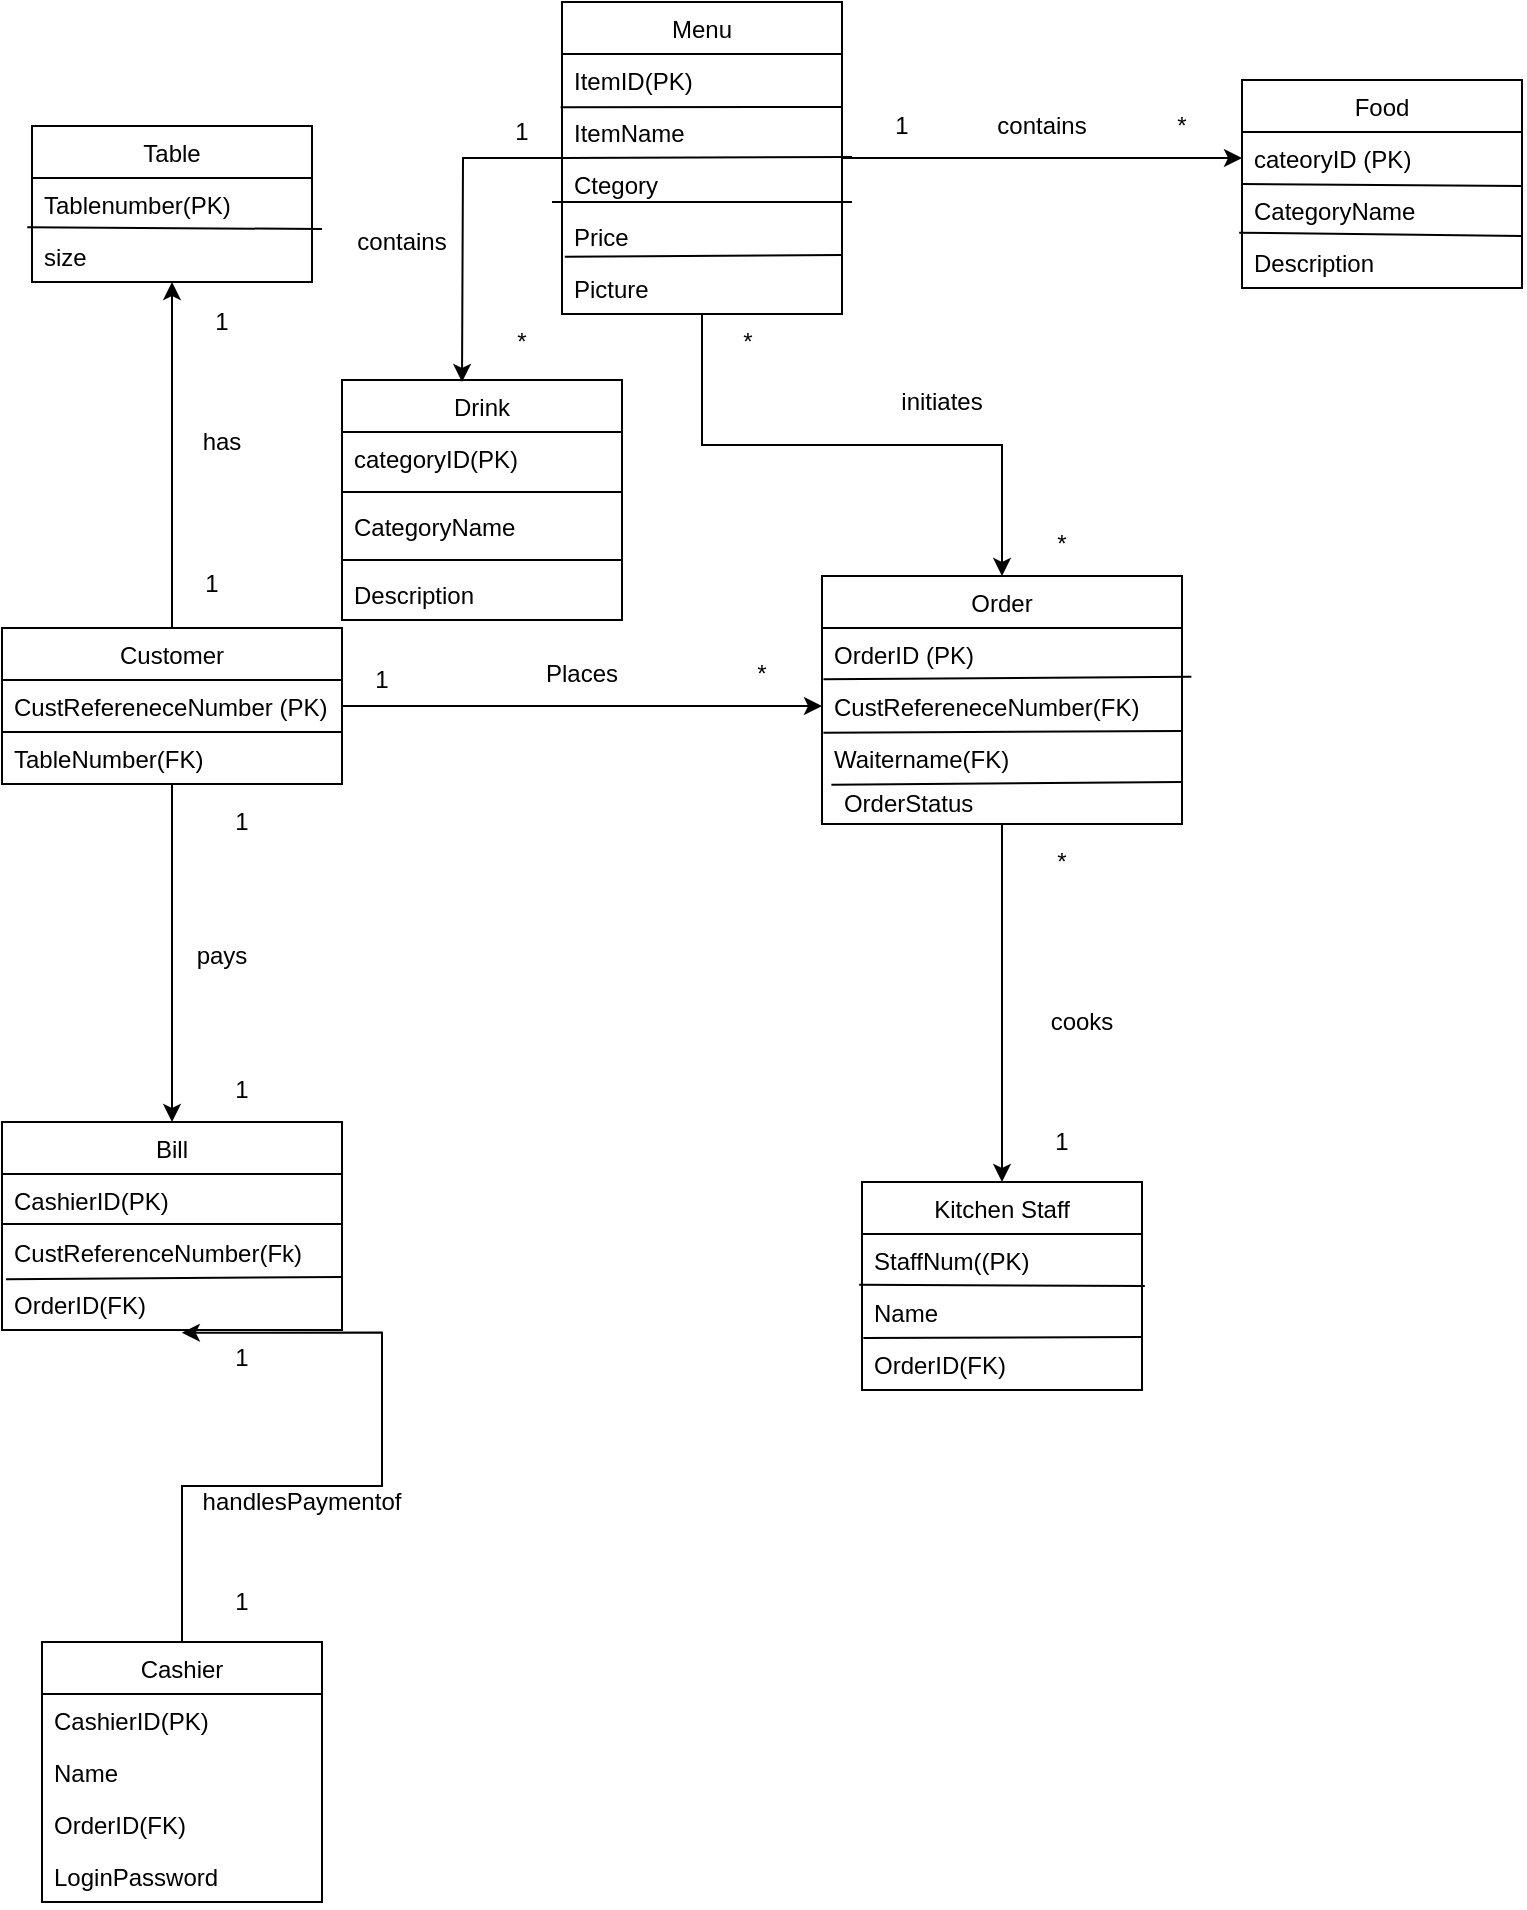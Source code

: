 <mxfile version="12.1.0" type="google" pages="1"><diagram id="NK01QFBBCVPvXUIxCxsr" name="Page-1"><mxGraphModel dx="768" dy="455" grid="1" gridSize="10" guides="1" tooltips="1" connect="1" arrows="1" fold="1" page="1" pageScale="1" pageWidth="827" pageHeight="1169" math="0" shadow="0"><root><mxCell id="0"/><mxCell id="1" parent="0"/><mxCell id="E0VzSDVIMhu4zHtl-rp5-51" style="edgeStyle=orthogonalEdgeStyle;rounded=0;orthogonalLoop=1;jettySize=auto;html=1;" edge="1" parent="1" source="E0VzSDVIMhu4zHtl-rp5-1"><mxGeometry relative="1" as="geometry"><mxPoint x="125" y="190" as="targetPoint"/></mxGeometry></mxCell><mxCell id="E0VzSDVIMhu4zHtl-rp5-53" style="edgeStyle=orthogonalEdgeStyle;rounded=0;orthogonalLoop=1;jettySize=auto;html=1;" edge="1" parent="1" source="E0VzSDVIMhu4zHtl-rp5-1" target="E0VzSDVIMhu4zHtl-rp5-42"><mxGeometry relative="1" as="geometry"/></mxCell><mxCell id="E0VzSDVIMhu4zHtl-rp5-1" value="Customer" style="swimlane;fontStyle=0;childLayout=stackLayout;horizontal=1;startSize=26;fillColor=none;horizontalStack=0;resizeParent=1;resizeParentMax=0;resizeLast=0;collapsible=1;marginBottom=0;" vertex="1" parent="1"><mxGeometry x="40" y="363" width="170" height="78" as="geometry"/></mxCell><mxCell id="E0VzSDVIMhu4zHtl-rp5-2" value="CustRefereneceNumber (PK)" style="text;strokeColor=none;fillColor=none;align=left;verticalAlign=top;spacingLeft=4;spacingRight=4;overflow=hidden;rotatable=0;points=[[0,0.5],[1,0.5]];portConstraint=eastwest;" vertex="1" parent="E0VzSDVIMhu4zHtl-rp5-1"><mxGeometry y="26" width="170" height="26" as="geometry"/></mxCell><mxCell id="E0VzSDVIMhu4zHtl-rp5-67" value="" style="endArrow=none;html=1;" edge="1" parent="E0VzSDVIMhu4zHtl-rp5-1"><mxGeometry width="50" height="50" relative="1" as="geometry"><mxPoint y="52" as="sourcePoint"/><mxPoint x="170" y="52" as="targetPoint"/></mxGeometry></mxCell><mxCell id="E0VzSDVIMhu4zHtl-rp5-3" value="TableNumber(FK)" style="text;strokeColor=none;fillColor=none;align=left;verticalAlign=top;spacingLeft=4;spacingRight=4;overflow=hidden;rotatable=0;points=[[0,0.5],[1,0.5]];portConstraint=eastwest;" vertex="1" parent="E0VzSDVIMhu4zHtl-rp5-1"><mxGeometry y="52" width="170" height="26" as="geometry"/></mxCell><mxCell id="E0VzSDVIMhu4zHtl-rp5-32" style="edgeStyle=orthogonalEdgeStyle;rounded=0;orthogonalLoop=1;jettySize=auto;html=1;" edge="1" parent="1" source="E0VzSDVIMhu4zHtl-rp5-5" target="E0VzSDVIMhu4zHtl-rp5-10"><mxGeometry relative="1" as="geometry"/></mxCell><mxCell id="E0VzSDVIMhu4zHtl-rp5-5" value="Order" style="swimlane;fontStyle=0;childLayout=stackLayout;horizontal=1;startSize=26;fillColor=none;horizontalStack=0;resizeParent=1;resizeParentMax=0;resizeLast=0;collapsible=1;marginBottom=0;" vertex="1" parent="1"><mxGeometry x="450" y="337" width="180" height="124" as="geometry"/></mxCell><mxCell id="E0VzSDVIMhu4zHtl-rp5-6" value="OrderID (PK)" style="text;strokeColor=none;fillColor=none;align=left;verticalAlign=top;spacingLeft=4;spacingRight=4;overflow=hidden;rotatable=0;points=[[0,0.5],[1,0.5]];portConstraint=eastwest;" vertex="1" parent="E0VzSDVIMhu4zHtl-rp5-5"><mxGeometry y="26" width="180" height="26" as="geometry"/></mxCell><mxCell id="E0VzSDVIMhu4zHtl-rp5-61" value="" style="endArrow=none;html=1;exitX=0.004;exitY=-0.013;exitDx=0;exitDy=0;exitPerimeter=0;entryX=1.026;entryY=-0.064;entryDx=0;entryDy=0;entryPerimeter=0;" edge="1" parent="E0VzSDVIMhu4zHtl-rp5-5" source="E0VzSDVIMhu4zHtl-rp5-7" target="E0VzSDVIMhu4zHtl-rp5-7"><mxGeometry width="50" height="50" relative="1" as="geometry"><mxPoint x="20" y="48" as="sourcePoint"/><mxPoint x="180" y="48" as="targetPoint"/></mxGeometry></mxCell><mxCell id="E0VzSDVIMhu4zHtl-rp5-7" value="CustRefereneceNumber(FK)" style="text;strokeColor=none;fillColor=none;align=left;verticalAlign=top;spacingLeft=4;spacingRight=4;overflow=hidden;rotatable=0;points=[[0,0.5],[1,0.5]];portConstraint=eastwest;" vertex="1" parent="E0VzSDVIMhu4zHtl-rp5-5"><mxGeometry y="52" width="180" height="26" as="geometry"/></mxCell><mxCell id="E0VzSDVIMhu4zHtl-rp5-62" value="" style="endArrow=none;html=1;exitX=0.004;exitY=1.013;exitDx=0;exitDy=0;exitPerimeter=0;" edge="1" parent="E0VzSDVIMhu4zHtl-rp5-5" source="E0VzSDVIMhu4zHtl-rp5-7"><mxGeometry width="50" height="50" relative="1" as="geometry"><mxPoint x="30" y="77.5" as="sourcePoint"/><mxPoint x="180" y="77.5" as="targetPoint"/></mxGeometry></mxCell><mxCell id="E0VzSDVIMhu4zHtl-rp5-8" value="Waitername(FK)" style="text;strokeColor=none;fillColor=none;align=left;verticalAlign=top;spacingLeft=4;spacingRight=4;overflow=hidden;rotatable=0;points=[[0,0.5],[1,0.5]];portConstraint=eastwest;" vertex="1" parent="E0VzSDVIMhu4zHtl-rp5-5"><mxGeometry y="78" width="180" height="26" as="geometry"/></mxCell><mxCell id="E0VzSDVIMhu4zHtl-rp5-63" value="" style="endArrow=none;html=1;exitX=0.026;exitY=1.013;exitDx=0;exitDy=0;exitPerimeter=0;" edge="1" parent="E0VzSDVIMhu4zHtl-rp5-5" source="E0VzSDVIMhu4zHtl-rp5-8"><mxGeometry width="50" height="50" relative="1" as="geometry"><mxPoint x="10" y="123" as="sourcePoint"/><mxPoint x="180" y="103" as="targetPoint"/></mxGeometry></mxCell><mxCell id="E0VzSDVIMhu4zHtl-rp5-9" value="OrderStatus&amp;nbsp; &amp;nbsp; &amp;nbsp; &amp;nbsp; &amp;nbsp; &amp;nbsp; &amp;nbsp; &amp;nbsp; &amp;nbsp; &amp;nbsp; &amp;nbsp; &amp;nbsp; &amp;nbsp; &amp;nbsp;&amp;nbsp;" style="text;html=1;strokeColor=none;fillColor=none;align=center;verticalAlign=middle;whiteSpace=wrap;rounded=0;" vertex="1" parent="E0VzSDVIMhu4zHtl-rp5-5"><mxGeometry y="104" width="180" height="20" as="geometry"/></mxCell><mxCell id="E0VzSDVIMhu4zHtl-rp5-10" value="Kitchen Staff" style="swimlane;fontStyle=0;childLayout=stackLayout;horizontal=1;startSize=26;fillColor=none;horizontalStack=0;resizeParent=1;resizeParentMax=0;resizeLast=0;collapsible=1;marginBottom=0;" vertex="1" parent="1"><mxGeometry x="470" y="640" width="140" height="104" as="geometry"/></mxCell><mxCell id="E0VzSDVIMhu4zHtl-rp5-11" value="StaffNum((PK)" style="text;strokeColor=none;fillColor=none;align=left;verticalAlign=top;spacingLeft=4;spacingRight=4;overflow=hidden;rotatable=0;points=[[0,0.5],[1,0.5]];portConstraint=eastwest;" vertex="1" parent="E0VzSDVIMhu4zHtl-rp5-10"><mxGeometry y="26" width="140" height="26" as="geometry"/></mxCell><mxCell id="E0VzSDVIMhu4zHtl-rp5-59" value="" style="endArrow=none;html=1;exitX=-0.01;exitY=0.974;exitDx=0;exitDy=0;exitPerimeter=0;entryX=1.01;entryY=1;entryDx=0;entryDy=0;entryPerimeter=0;" edge="1" parent="E0VzSDVIMhu4zHtl-rp5-10" source="E0VzSDVIMhu4zHtl-rp5-11" target="E0VzSDVIMhu4zHtl-rp5-11"><mxGeometry width="50" height="50" relative="1" as="geometry"><mxPoint x="-20" y="58" as="sourcePoint"/><mxPoint x="135" y="50" as="targetPoint"/></mxGeometry></mxCell><mxCell id="E0VzSDVIMhu4zHtl-rp5-12" value="Name" style="text;strokeColor=none;fillColor=none;align=left;verticalAlign=top;spacingLeft=4;spacingRight=4;overflow=hidden;rotatable=0;points=[[0,0.5],[1,0.5]];portConstraint=eastwest;" vertex="1" parent="E0VzSDVIMhu4zHtl-rp5-10"><mxGeometry y="52" width="140" height="26" as="geometry"/></mxCell><mxCell id="E0VzSDVIMhu4zHtl-rp5-60" value="" style="endArrow=none;html=1;exitX=0.005;exitY=1;exitDx=0;exitDy=0;exitPerimeter=0;" edge="1" parent="E0VzSDVIMhu4zHtl-rp5-10" source="E0VzSDVIMhu4zHtl-rp5-12"><mxGeometry width="50" height="50" relative="1" as="geometry"><mxPoint x="27" y="77.5" as="sourcePoint"/><mxPoint x="140" y="77.5" as="targetPoint"/></mxGeometry></mxCell><mxCell id="E0VzSDVIMhu4zHtl-rp5-13" value="OrderID(FK)" style="text;strokeColor=none;fillColor=none;align=left;verticalAlign=top;spacingLeft=4;spacingRight=4;overflow=hidden;rotatable=0;points=[[0,0.5],[1,0.5]];portConstraint=eastwest;" vertex="1" parent="E0VzSDVIMhu4zHtl-rp5-10"><mxGeometry y="78" width="140" height="26" as="geometry"/></mxCell><mxCell id="E0VzSDVIMhu4zHtl-rp5-24" style="edgeStyle=orthogonalEdgeStyle;rounded=0;orthogonalLoop=1;jettySize=auto;html=1;entryX=0;entryY=0.5;entryDx=0;entryDy=0;" edge="1" parent="1" source="E0VzSDVIMhu4zHtl-rp5-14" target="E0VzSDVIMhu4zHtl-rp5-21"><mxGeometry relative="1" as="geometry"/></mxCell><mxCell id="E0VzSDVIMhu4zHtl-rp5-28" style="edgeStyle=orthogonalEdgeStyle;rounded=0;orthogonalLoop=1;jettySize=auto;html=1;entryX=0.5;entryY=0;entryDx=0;entryDy=0;" edge="1" parent="1" source="E0VzSDVIMhu4zHtl-rp5-14" target="E0VzSDVIMhu4zHtl-rp5-5"><mxGeometry relative="1" as="geometry"/></mxCell><mxCell id="E0VzSDVIMhu4zHtl-rp5-96" style="edgeStyle=orthogonalEdgeStyle;rounded=0;orthogonalLoop=1;jettySize=auto;html=1;" edge="1" parent="1" source="E0VzSDVIMhu4zHtl-rp5-14"><mxGeometry relative="1" as="geometry"><mxPoint x="270" y="240" as="targetPoint"/></mxGeometry></mxCell><mxCell id="E0VzSDVIMhu4zHtl-rp5-14" value="Menu" style="swimlane;fontStyle=0;childLayout=stackLayout;horizontal=1;startSize=26;fillColor=none;horizontalStack=0;resizeParent=1;resizeParentMax=0;resizeLast=0;collapsible=1;marginBottom=0;" vertex="1" parent="1"><mxGeometry x="320" y="50" width="140" height="156" as="geometry"/></mxCell><mxCell id="E0VzSDVIMhu4zHtl-rp5-15" value="ItemID(PK)" style="text;strokeColor=none;fillColor=none;align=left;verticalAlign=top;spacingLeft=4;spacingRight=4;overflow=hidden;rotatable=0;points=[[0,0.5],[1,0.5]];portConstraint=eastwest;" vertex="1" parent="E0VzSDVIMhu4zHtl-rp5-14"><mxGeometry y="26" width="140" height="26" as="geometry"/></mxCell><mxCell id="E0VzSDVIMhu4zHtl-rp5-69" value="" style="endArrow=none;html=1;exitX=-0.005;exitY=0.026;exitDx=0;exitDy=0;exitPerimeter=0;" edge="1" parent="E0VzSDVIMhu4zHtl-rp5-14" source="E0VzSDVIMhu4zHtl-rp5-16"><mxGeometry width="50" height="50" relative="1" as="geometry"><mxPoint x="-20" y="52" as="sourcePoint"/><mxPoint x="140" y="52.5" as="targetPoint"/></mxGeometry></mxCell><mxCell id="E0VzSDVIMhu4zHtl-rp5-16" value="ItemName" style="text;strokeColor=none;fillColor=none;align=left;verticalAlign=top;spacingLeft=4;spacingRight=4;overflow=hidden;rotatable=0;points=[[0,0.5],[1,0.5]];portConstraint=eastwest;" vertex="1" parent="E0VzSDVIMhu4zHtl-rp5-14"><mxGeometry y="52" width="140" height="26" as="geometry"/></mxCell><mxCell id="E0VzSDVIMhu4zHtl-rp5-70" value="" style="endArrow=none;html=1;" edge="1" parent="E0VzSDVIMhu4zHtl-rp5-14"><mxGeometry width="50" height="50" relative="1" as="geometry"><mxPoint y="78" as="sourcePoint"/><mxPoint x="145" y="77.5" as="targetPoint"/></mxGeometry></mxCell><mxCell id="E0VzSDVIMhu4zHtl-rp5-17" value="Ctegory" style="text;strokeColor=none;fillColor=none;align=left;verticalAlign=top;spacingLeft=4;spacingRight=4;overflow=hidden;rotatable=0;points=[[0,0.5],[1,0.5]];portConstraint=eastwest;" vertex="1" parent="E0VzSDVIMhu4zHtl-rp5-14"><mxGeometry y="78" width="140" height="26" as="geometry"/></mxCell><mxCell id="E0VzSDVIMhu4zHtl-rp5-71" value="" style="endArrow=none;html=1;" edge="1" parent="E0VzSDVIMhu4zHtl-rp5-14"><mxGeometry width="50" height="50" relative="1" as="geometry"><mxPoint x="-5" y="100" as="sourcePoint"/><mxPoint x="145" y="100" as="targetPoint"/></mxGeometry></mxCell><mxCell id="E0VzSDVIMhu4zHtl-rp5-18" value="Price" style="text;strokeColor=none;fillColor=none;align=left;verticalAlign=top;spacingLeft=4;spacingRight=4;overflow=hidden;rotatable=0;points=[[0,0.5],[1,0.5]];portConstraint=eastwest;" vertex="1" parent="E0VzSDVIMhu4zHtl-rp5-14"><mxGeometry y="104" width="140" height="26" as="geometry"/></mxCell><mxCell id="E0VzSDVIMhu4zHtl-rp5-72" value="" style="endArrow=none;html=1;exitX=0.01;exitY=0.897;exitDx=0;exitDy=0;exitPerimeter=0;" edge="1" parent="E0VzSDVIMhu4zHtl-rp5-14" source="E0VzSDVIMhu4zHtl-rp5-18"><mxGeometry width="50" height="50" relative="1" as="geometry"><mxPoint x="-60" y="126.5" as="sourcePoint"/><mxPoint x="140" y="126.5" as="targetPoint"/></mxGeometry></mxCell><mxCell id="E0VzSDVIMhu4zHtl-rp5-19" value="Picture" style="text;strokeColor=none;fillColor=none;align=left;verticalAlign=top;spacingLeft=4;spacingRight=4;overflow=hidden;rotatable=0;points=[[0,0.5],[1,0.5]];portConstraint=eastwest;" vertex="1" parent="E0VzSDVIMhu4zHtl-rp5-14"><mxGeometry y="130" width="140" height="26" as="geometry"/></mxCell><mxCell id="E0VzSDVIMhu4zHtl-rp5-20" value="Food" style="swimlane;fontStyle=0;childLayout=stackLayout;horizontal=1;startSize=26;fillColor=none;horizontalStack=0;resizeParent=1;resizeParentMax=0;resizeLast=0;collapsible=1;marginBottom=0;" vertex="1" parent="1"><mxGeometry x="660" y="89" width="140" height="104" as="geometry"/></mxCell><mxCell id="E0VzSDVIMhu4zHtl-rp5-21" value="cateoryID (PK)" style="text;strokeColor=none;fillColor=none;align=left;verticalAlign=top;spacingLeft=4;spacingRight=4;overflow=hidden;rotatable=0;points=[[0,0.5],[1,0.5]];portConstraint=eastwest;" vertex="1" parent="E0VzSDVIMhu4zHtl-rp5-20"><mxGeometry y="26" width="140" height="26" as="geometry"/></mxCell><mxCell id="E0VzSDVIMhu4zHtl-rp5-73" value="" style="endArrow=none;html=1;" edge="1" parent="E0VzSDVIMhu4zHtl-rp5-20"><mxGeometry width="50" height="50" relative="1" as="geometry"><mxPoint y="52" as="sourcePoint"/><mxPoint x="140" y="53" as="targetPoint"/></mxGeometry></mxCell><mxCell id="E0VzSDVIMhu4zHtl-rp5-22" value="CategoryName" style="text;strokeColor=none;fillColor=none;align=left;verticalAlign=top;spacingLeft=4;spacingRight=4;overflow=hidden;rotatable=0;points=[[0,0.5],[1,0.5]];portConstraint=eastwest;" vertex="1" parent="E0VzSDVIMhu4zHtl-rp5-20"><mxGeometry y="52" width="140" height="26" as="geometry"/></mxCell><mxCell id="E0VzSDVIMhu4zHtl-rp5-75" value="" style="endArrow=none;html=1;exitX=-0.01;exitY=-0.064;exitDx=0;exitDy=0;exitPerimeter=0;" edge="1" parent="E0VzSDVIMhu4zHtl-rp5-20" source="E0VzSDVIMhu4zHtl-rp5-23"><mxGeometry width="50" height="50" relative="1" as="geometry"><mxPoint x="-30" y="78" as="sourcePoint"/><mxPoint x="140" y="78" as="targetPoint"/></mxGeometry></mxCell><mxCell id="E0VzSDVIMhu4zHtl-rp5-23" value="Description" style="text;strokeColor=none;fillColor=none;align=left;verticalAlign=top;spacingLeft=4;spacingRight=4;overflow=hidden;rotatable=0;points=[[0,0.5],[1,0.5]];portConstraint=eastwest;" vertex="1" parent="E0VzSDVIMhu4zHtl-rp5-20"><mxGeometry y="78" width="140" height="26" as="geometry"/></mxCell><mxCell id="E0VzSDVIMhu4zHtl-rp5-25" value="contains" style="text;html=1;strokeColor=none;fillColor=none;align=center;verticalAlign=middle;whiteSpace=wrap;rounded=0;" vertex="1" parent="1"><mxGeometry x="540" y="102" width="40" height="20" as="geometry"/></mxCell><mxCell id="E0VzSDVIMhu4zHtl-rp5-26" value="1" style="text;html=1;strokeColor=none;fillColor=none;align=center;verticalAlign=middle;whiteSpace=wrap;rounded=0;" vertex="1" parent="1"><mxGeometry x="470" y="102" width="40" height="20" as="geometry"/></mxCell><mxCell id="E0VzSDVIMhu4zHtl-rp5-27" value="*" style="text;html=1;strokeColor=none;fillColor=none;align=center;verticalAlign=middle;whiteSpace=wrap;rounded=0;" vertex="1" parent="1"><mxGeometry x="610" y="102" width="40" height="20" as="geometry"/></mxCell><mxCell id="E0VzSDVIMhu4zHtl-rp5-29" value="initiates" style="text;html=1;strokeColor=none;fillColor=none;align=center;verticalAlign=middle;whiteSpace=wrap;rounded=0;" vertex="1" parent="1"><mxGeometry x="490" y="240" width="40" height="20" as="geometry"/></mxCell><mxCell id="E0VzSDVIMhu4zHtl-rp5-30" value="*" style="text;html=1;strokeColor=none;fillColor=none;align=center;verticalAlign=middle;whiteSpace=wrap;rounded=0;" vertex="1" parent="1"><mxGeometry x="393" y="210" width="40" height="20" as="geometry"/></mxCell><mxCell id="E0VzSDVIMhu4zHtl-rp5-31" value="*" style="text;html=1;strokeColor=none;fillColor=none;align=center;verticalAlign=middle;whiteSpace=wrap;rounded=0;" vertex="1" parent="1"><mxGeometry x="550" y="311" width="40" height="20" as="geometry"/></mxCell><mxCell id="E0VzSDVIMhu4zHtl-rp5-33" value="*" style="text;html=1;strokeColor=none;fillColor=none;align=center;verticalAlign=middle;whiteSpace=wrap;rounded=0;" vertex="1" parent="1"><mxGeometry x="550" y="470" width="40" height="20" as="geometry"/></mxCell><mxCell id="E0VzSDVIMhu4zHtl-rp5-34" value="1" style="text;html=1;strokeColor=none;fillColor=none;align=center;verticalAlign=middle;whiteSpace=wrap;rounded=0;" vertex="1" parent="1"><mxGeometry x="550" y="610" width="40" height="20" as="geometry"/></mxCell><mxCell id="E0VzSDVIMhu4zHtl-rp5-35" value="cooks" style="text;html=1;strokeColor=none;fillColor=none;align=center;verticalAlign=middle;whiteSpace=wrap;rounded=0;" vertex="1" parent="1"><mxGeometry x="560" y="550" width="40" height="20" as="geometry"/></mxCell><mxCell id="E0VzSDVIMhu4zHtl-rp5-38" style="edgeStyle=orthogonalEdgeStyle;rounded=0;orthogonalLoop=1;jettySize=auto;html=1;" edge="1" parent="1" source="E0VzSDVIMhu4zHtl-rp5-2" target="E0VzSDVIMhu4zHtl-rp5-7"><mxGeometry relative="1" as="geometry"/></mxCell><mxCell id="E0VzSDVIMhu4zHtl-rp5-39" value="*" style="text;html=1;strokeColor=none;fillColor=none;align=center;verticalAlign=middle;whiteSpace=wrap;rounded=0;" vertex="1" parent="1"><mxGeometry x="400" y="376" width="40" height="20" as="geometry"/></mxCell><mxCell id="E0VzSDVIMhu4zHtl-rp5-40" value="Places" style="text;html=1;strokeColor=none;fillColor=none;align=center;verticalAlign=middle;whiteSpace=wrap;rounded=0;" vertex="1" parent="1"><mxGeometry x="310" y="376" width="40" height="20" as="geometry"/></mxCell><mxCell id="E0VzSDVIMhu4zHtl-rp5-41" value="1" style="text;html=1;strokeColor=none;fillColor=none;align=center;verticalAlign=middle;whiteSpace=wrap;rounded=0;" vertex="1" parent="1"><mxGeometry x="210" y="379" width="40" height="20" as="geometry"/></mxCell><mxCell id="E0VzSDVIMhu4zHtl-rp5-42" value="Bill" style="swimlane;fontStyle=0;childLayout=stackLayout;horizontal=1;startSize=26;fillColor=none;horizontalStack=0;resizeParent=1;resizeParentMax=0;resizeLast=0;collapsible=1;marginBottom=0;" vertex="1" parent="1"><mxGeometry x="40" y="610" width="170" height="104" as="geometry"/></mxCell><mxCell id="E0VzSDVIMhu4zHtl-rp5-43" value="CashierID(PK)" style="text;strokeColor=none;fillColor=none;align=left;verticalAlign=top;spacingLeft=4;spacingRight=4;overflow=hidden;rotatable=0;points=[[0,0.5],[1,0.5]];portConstraint=eastwest;" vertex="1" parent="E0VzSDVIMhu4zHtl-rp5-42"><mxGeometry y="26" width="170" height="26" as="geometry"/></mxCell><mxCell id="E0VzSDVIMhu4zHtl-rp5-64" value="" style="endArrow=none;html=1;" edge="1" parent="E0VzSDVIMhu4zHtl-rp5-42"><mxGeometry width="50" height="50" relative="1" as="geometry"><mxPoint y="51" as="sourcePoint"/><mxPoint x="170" y="51" as="targetPoint"/></mxGeometry></mxCell><mxCell id="E0VzSDVIMhu4zHtl-rp5-44" value="CustReferenceNumber(Fk)" style="text;strokeColor=none;fillColor=none;align=left;verticalAlign=top;spacingLeft=4;spacingRight=4;overflow=hidden;rotatable=0;points=[[0,0.5],[1,0.5]];portConstraint=eastwest;" vertex="1" parent="E0VzSDVIMhu4zHtl-rp5-42"><mxGeometry y="52" width="170" height="26" as="geometry"/></mxCell><mxCell id="E0VzSDVIMhu4zHtl-rp5-66" value="" style="endArrow=none;html=1;exitX=0.012;exitY=1.026;exitDx=0;exitDy=0;exitPerimeter=0;" edge="1" parent="E0VzSDVIMhu4zHtl-rp5-42" source="E0VzSDVIMhu4zHtl-rp5-44"><mxGeometry width="50" height="50" relative="1" as="geometry"><mxPoint x="20" y="77.5" as="sourcePoint"/><mxPoint x="170" y="77.5" as="targetPoint"/></mxGeometry></mxCell><mxCell id="E0VzSDVIMhu4zHtl-rp5-45" value="OrderID(FK)" style="text;strokeColor=none;fillColor=none;align=left;verticalAlign=top;spacingLeft=4;spacingRight=4;overflow=hidden;rotatable=0;points=[[0,0.5],[1,0.5]];portConstraint=eastwest;" vertex="1" parent="E0VzSDVIMhu4zHtl-rp5-42"><mxGeometry y="78" width="170" height="26" as="geometry"/></mxCell><mxCell id="E0VzSDVIMhu4zHtl-rp5-46" value="Table" style="swimlane;fontStyle=0;childLayout=stackLayout;horizontal=1;startSize=26;fillColor=none;horizontalStack=0;resizeParent=1;resizeParentMax=0;resizeLast=0;collapsible=1;marginBottom=0;" vertex="1" parent="1"><mxGeometry x="55" y="112" width="140" height="78" as="geometry"/></mxCell><mxCell id="E0VzSDVIMhu4zHtl-rp5-47" value="Tablenumber(PK)" style="text;strokeColor=none;fillColor=none;align=left;verticalAlign=top;spacingLeft=4;spacingRight=4;overflow=hidden;rotatable=0;points=[[0,0.5],[1,0.5]];portConstraint=eastwest;" vertex="1" parent="E0VzSDVIMhu4zHtl-rp5-46"><mxGeometry y="26" width="140" height="26" as="geometry"/></mxCell><mxCell id="E0VzSDVIMhu4zHtl-rp5-68" value="" style="endArrow=none;html=1;exitX=-0.017;exitY=-0.051;exitDx=0;exitDy=0;exitPerimeter=0;" edge="1" parent="E0VzSDVIMhu4zHtl-rp5-46" source="E0VzSDVIMhu4zHtl-rp5-48"><mxGeometry width="50" height="50" relative="1" as="geometry"><mxPoint x="-25" y="51.5" as="sourcePoint"/><mxPoint x="145" y="51.5" as="targetPoint"/></mxGeometry></mxCell><mxCell id="E0VzSDVIMhu4zHtl-rp5-48" value="size" style="text;strokeColor=none;fillColor=none;align=left;verticalAlign=top;spacingLeft=4;spacingRight=4;overflow=hidden;rotatable=0;points=[[0,0.5],[1,0.5]];portConstraint=eastwest;" vertex="1" parent="E0VzSDVIMhu4zHtl-rp5-46"><mxGeometry y="52" width="140" height="26" as="geometry"/></mxCell><mxCell id="E0VzSDVIMhu4zHtl-rp5-54" value="1" style="text;html=1;strokeColor=none;fillColor=none;align=center;verticalAlign=middle;whiteSpace=wrap;rounded=0;" vertex="1" parent="1"><mxGeometry x="140" y="450" width="40" height="20" as="geometry"/></mxCell><mxCell id="E0VzSDVIMhu4zHtl-rp5-55" value="1" style="text;html=1;strokeColor=none;fillColor=none;align=center;verticalAlign=middle;whiteSpace=wrap;rounded=0;" vertex="1" parent="1"><mxGeometry x="140" y="584" width="40" height="20" as="geometry"/></mxCell><mxCell id="E0VzSDVIMhu4zHtl-rp5-56" value="pays" style="text;html=1;strokeColor=none;fillColor=none;align=center;verticalAlign=middle;whiteSpace=wrap;rounded=0;" vertex="1" parent="1"><mxGeometry x="130" y="517" width="40" height="20" as="geometry"/></mxCell><mxCell id="E0VzSDVIMhu4zHtl-rp5-82" style="edgeStyle=orthogonalEdgeStyle;rounded=0;orthogonalLoop=1;jettySize=auto;html=1;entryX=0.529;entryY=1.051;entryDx=0;entryDy=0;entryPerimeter=0;" edge="1" parent="1" source="E0VzSDVIMhu4zHtl-rp5-76" target="E0VzSDVIMhu4zHtl-rp5-45"><mxGeometry relative="1" as="geometry"/></mxCell><mxCell id="E0VzSDVIMhu4zHtl-rp5-76" value="Cashier" style="swimlane;fontStyle=0;childLayout=stackLayout;horizontal=1;startSize=26;fillColor=none;horizontalStack=0;resizeParent=1;resizeParentMax=0;resizeLast=0;collapsible=1;marginBottom=0;" vertex="1" parent="1"><mxGeometry x="60" y="870" width="140" height="130" as="geometry"/></mxCell><mxCell id="E0VzSDVIMhu4zHtl-rp5-77" value="CashierID(PK)" style="text;strokeColor=none;fillColor=none;align=left;verticalAlign=top;spacingLeft=4;spacingRight=4;overflow=hidden;rotatable=0;points=[[0,0.5],[1,0.5]];portConstraint=eastwest;" vertex="1" parent="E0VzSDVIMhu4zHtl-rp5-76"><mxGeometry y="26" width="140" height="26" as="geometry"/></mxCell><mxCell id="E0VzSDVIMhu4zHtl-rp5-78" value="Name" style="text;strokeColor=none;fillColor=none;align=left;verticalAlign=top;spacingLeft=4;spacingRight=4;overflow=hidden;rotatable=0;points=[[0,0.5],[1,0.5]];portConstraint=eastwest;" vertex="1" parent="E0VzSDVIMhu4zHtl-rp5-76"><mxGeometry y="52" width="140" height="26" as="geometry"/></mxCell><mxCell id="E0VzSDVIMhu4zHtl-rp5-79" value="OrderID(FK)" style="text;strokeColor=none;fillColor=none;align=left;verticalAlign=top;spacingLeft=4;spacingRight=4;overflow=hidden;rotatable=0;points=[[0,0.5],[1,0.5]];portConstraint=eastwest;" vertex="1" parent="E0VzSDVIMhu4zHtl-rp5-76"><mxGeometry y="78" width="140" height="26" as="geometry"/></mxCell><mxCell id="E0VzSDVIMhu4zHtl-rp5-81" value="LoginPassword" style="text;strokeColor=none;fillColor=none;align=left;verticalAlign=top;spacingLeft=4;spacingRight=4;overflow=hidden;rotatable=0;points=[[0,0.5],[1,0.5]];portConstraint=eastwest;" vertex="1" parent="E0VzSDVIMhu4zHtl-rp5-76"><mxGeometry y="104" width="140" height="26" as="geometry"/></mxCell><mxCell id="E0VzSDVIMhu4zHtl-rp5-83" value="1" style="text;html=1;strokeColor=none;fillColor=none;align=center;verticalAlign=middle;whiteSpace=wrap;rounded=0;" vertex="1" parent="1"><mxGeometry x="140" y="718" width="40" height="20" as="geometry"/></mxCell><mxCell id="E0VzSDVIMhu4zHtl-rp5-84" value="1" style="text;html=1;strokeColor=none;fillColor=none;align=center;verticalAlign=middle;whiteSpace=wrap;rounded=0;" vertex="1" parent="1"><mxGeometry x="140" y="840" width="40" height="20" as="geometry"/></mxCell><mxCell id="E0VzSDVIMhu4zHtl-rp5-85" value="handlesPaymentof" style="text;html=1;strokeColor=none;fillColor=none;align=center;verticalAlign=middle;whiteSpace=wrap;rounded=0;" vertex="1" parent="1"><mxGeometry x="170" y="790" width="40" height="20" as="geometry"/></mxCell><mxCell id="E0VzSDVIMhu4zHtl-rp5-86" value="1" style="text;html=1;strokeColor=none;fillColor=none;align=center;verticalAlign=middle;whiteSpace=wrap;rounded=0;" vertex="1" parent="1"><mxGeometry x="124.833" y="331" width="40" height="20" as="geometry"/></mxCell><mxCell id="E0VzSDVIMhu4zHtl-rp5-87" value="1" style="text;html=1;strokeColor=none;fillColor=none;align=center;verticalAlign=middle;whiteSpace=wrap;rounded=0;" vertex="1" parent="1"><mxGeometry x="130" y="200" width="40" height="20" as="geometry"/></mxCell><mxCell id="E0VzSDVIMhu4zHtl-rp5-88" value="has" style="text;html=1;strokeColor=none;fillColor=none;align=center;verticalAlign=middle;whiteSpace=wrap;rounded=0;" vertex="1" parent="1"><mxGeometry x="130" y="260" width="40" height="20" as="geometry"/></mxCell><mxCell id="E0VzSDVIMhu4zHtl-rp5-90" value="Drink" style="swimlane;fontStyle=0;childLayout=stackLayout;horizontal=1;startSize=26;fillColor=none;horizontalStack=0;resizeParent=1;resizeParentMax=0;resizeLast=0;collapsible=1;marginBottom=0;" vertex="1" parent="1"><mxGeometry x="210" y="239" width="140" height="120" as="geometry"/></mxCell><mxCell id="E0VzSDVIMhu4zHtl-rp5-91" value="categoryID(PK)" style="text;strokeColor=none;fillColor=none;align=left;verticalAlign=top;spacingLeft=4;spacingRight=4;overflow=hidden;rotatable=0;points=[[0,0.5],[1,0.5]];portConstraint=eastwest;" vertex="1" parent="E0VzSDVIMhu4zHtl-rp5-90"><mxGeometry y="26" width="140" height="26" as="geometry"/></mxCell><mxCell id="E0VzSDVIMhu4zHtl-rp5-97" value="" style="line;strokeWidth=1;fillColor=none;align=left;verticalAlign=middle;spacingTop=-1;spacingLeft=3;spacingRight=3;rotatable=0;labelPosition=right;points=[];portConstraint=eastwest;" vertex="1" parent="E0VzSDVIMhu4zHtl-rp5-90"><mxGeometry y="52" width="140" height="8" as="geometry"/></mxCell><mxCell id="E0VzSDVIMhu4zHtl-rp5-92" value="CategoryName" style="text;strokeColor=none;fillColor=none;align=left;verticalAlign=top;spacingLeft=4;spacingRight=4;overflow=hidden;rotatable=0;points=[[0,0.5],[1,0.5]];portConstraint=eastwest;" vertex="1" parent="E0VzSDVIMhu4zHtl-rp5-90"><mxGeometry y="60" width="140" height="26" as="geometry"/></mxCell><mxCell id="E0VzSDVIMhu4zHtl-rp5-98" value="" style="line;strokeWidth=1;fillColor=none;align=left;verticalAlign=middle;spacingTop=-1;spacingLeft=3;spacingRight=3;rotatable=0;labelPosition=right;points=[];portConstraint=eastwest;" vertex="1" parent="E0VzSDVIMhu4zHtl-rp5-90"><mxGeometry y="86" width="140" height="8" as="geometry"/></mxCell><mxCell id="E0VzSDVIMhu4zHtl-rp5-93" value="Description" style="text;strokeColor=none;fillColor=none;align=left;verticalAlign=top;spacingLeft=4;spacingRight=4;overflow=hidden;rotatable=0;points=[[0,0.5],[1,0.5]];portConstraint=eastwest;" vertex="1" parent="E0VzSDVIMhu4zHtl-rp5-90"><mxGeometry y="94" width="140" height="26" as="geometry"/></mxCell><mxCell id="E0VzSDVIMhu4zHtl-rp5-99" value="contains" style="text;html=1;strokeColor=none;fillColor=none;align=center;verticalAlign=middle;whiteSpace=wrap;rounded=0;" vertex="1" parent="1"><mxGeometry x="220" y="160" width="40" height="20" as="geometry"/></mxCell><mxCell id="E0VzSDVIMhu4zHtl-rp5-100" value="1" style="text;html=1;strokeColor=none;fillColor=none;align=center;verticalAlign=middle;whiteSpace=wrap;rounded=0;" vertex="1" parent="1"><mxGeometry x="280" y="105" width="40" height="20" as="geometry"/></mxCell><mxCell id="E0VzSDVIMhu4zHtl-rp5-101" value="*" style="text;html=1;strokeColor=none;fillColor=none;align=center;verticalAlign=middle;whiteSpace=wrap;rounded=0;" vertex="1" parent="1"><mxGeometry x="280" y="210" width="40" height="20" as="geometry"/></mxCell></root></mxGraphModel></diagram></mxfile>